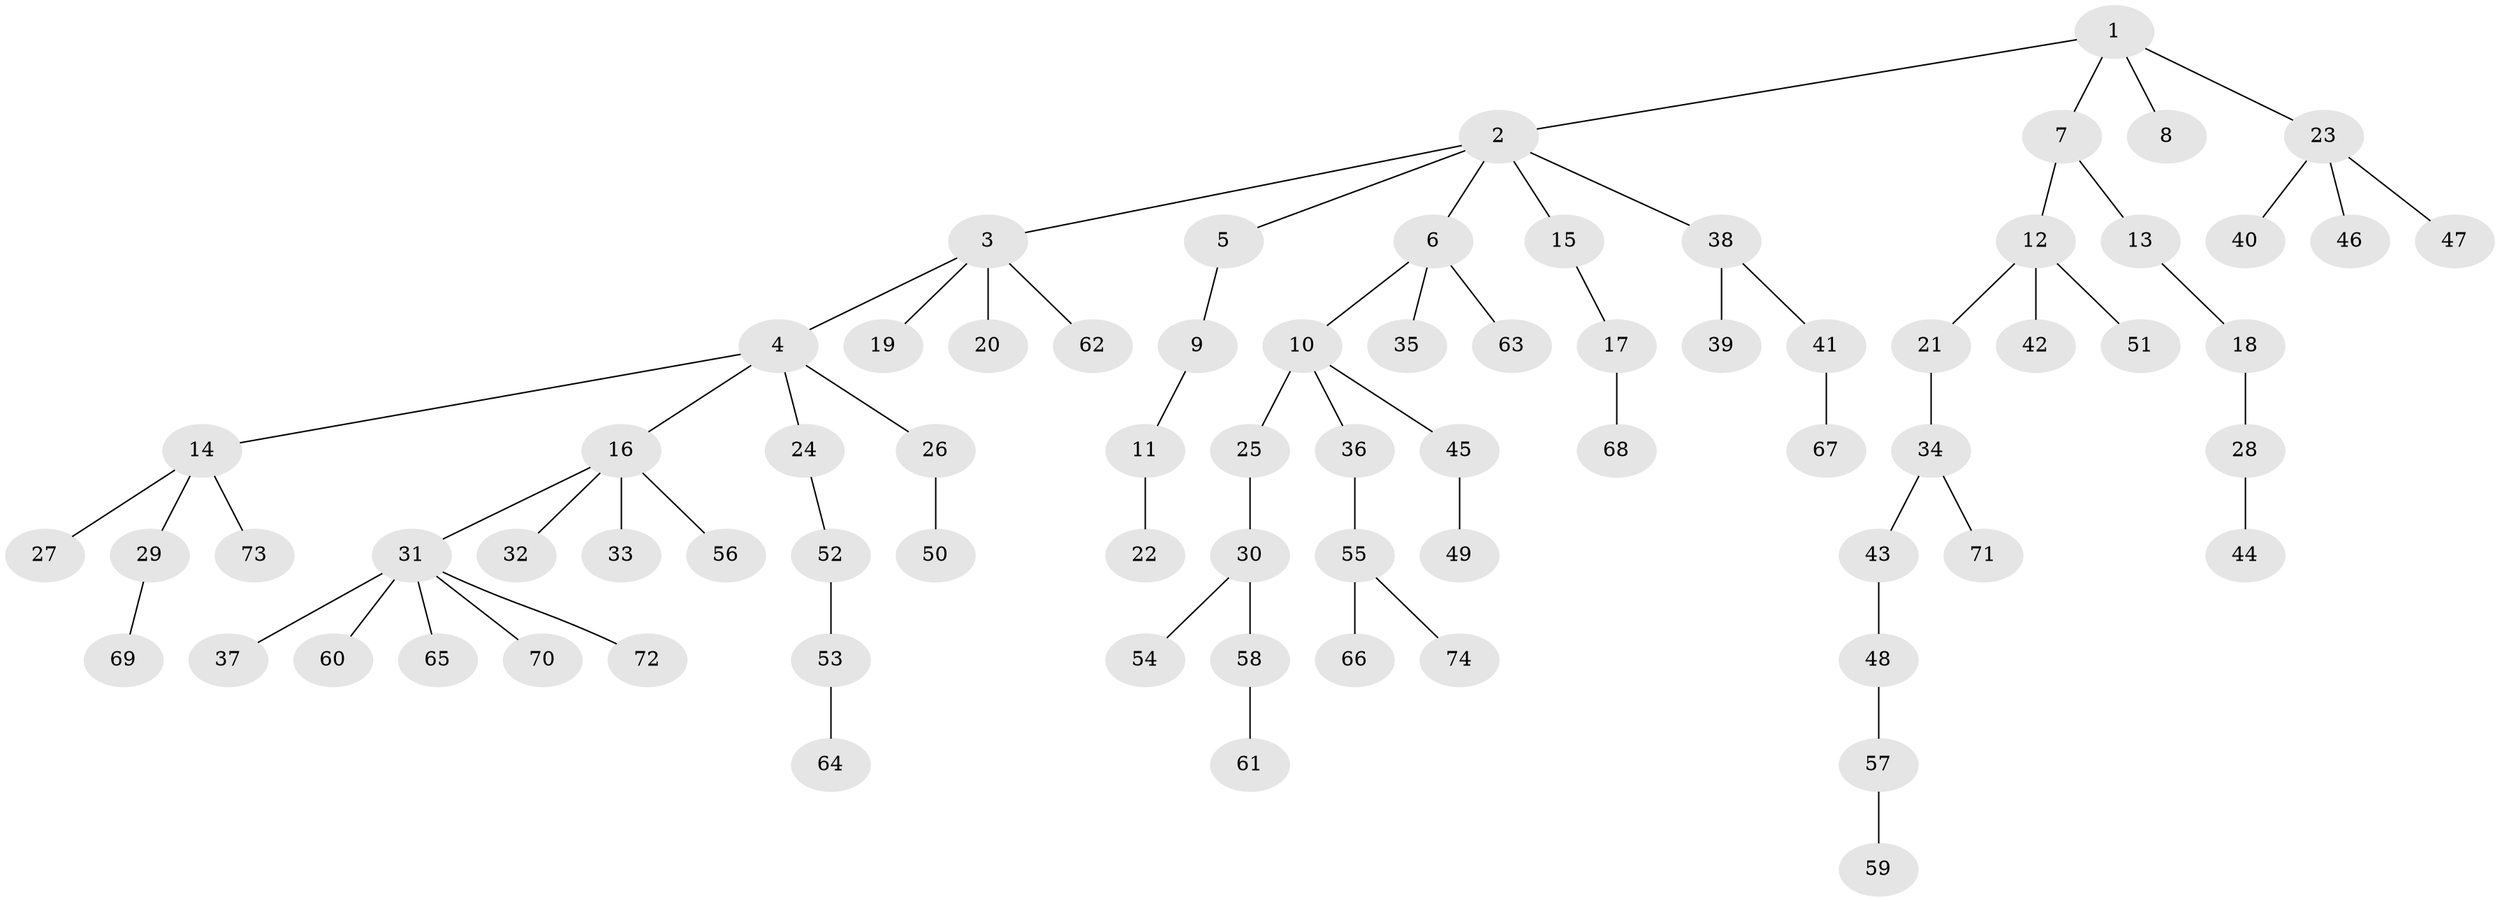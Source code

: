 // Generated by graph-tools (version 1.1) at 2025/11/02/27/25 16:11:27]
// undirected, 74 vertices, 73 edges
graph export_dot {
graph [start="1"]
  node [color=gray90,style=filled];
  1;
  2;
  3;
  4;
  5;
  6;
  7;
  8;
  9;
  10;
  11;
  12;
  13;
  14;
  15;
  16;
  17;
  18;
  19;
  20;
  21;
  22;
  23;
  24;
  25;
  26;
  27;
  28;
  29;
  30;
  31;
  32;
  33;
  34;
  35;
  36;
  37;
  38;
  39;
  40;
  41;
  42;
  43;
  44;
  45;
  46;
  47;
  48;
  49;
  50;
  51;
  52;
  53;
  54;
  55;
  56;
  57;
  58;
  59;
  60;
  61;
  62;
  63;
  64;
  65;
  66;
  67;
  68;
  69;
  70;
  71;
  72;
  73;
  74;
  1 -- 2;
  1 -- 7;
  1 -- 8;
  1 -- 23;
  2 -- 3;
  2 -- 5;
  2 -- 6;
  2 -- 15;
  2 -- 38;
  3 -- 4;
  3 -- 19;
  3 -- 20;
  3 -- 62;
  4 -- 14;
  4 -- 16;
  4 -- 24;
  4 -- 26;
  5 -- 9;
  6 -- 10;
  6 -- 35;
  6 -- 63;
  7 -- 12;
  7 -- 13;
  9 -- 11;
  10 -- 25;
  10 -- 36;
  10 -- 45;
  11 -- 22;
  12 -- 21;
  12 -- 42;
  12 -- 51;
  13 -- 18;
  14 -- 27;
  14 -- 29;
  14 -- 73;
  15 -- 17;
  16 -- 31;
  16 -- 32;
  16 -- 33;
  16 -- 56;
  17 -- 68;
  18 -- 28;
  21 -- 34;
  23 -- 40;
  23 -- 46;
  23 -- 47;
  24 -- 52;
  25 -- 30;
  26 -- 50;
  28 -- 44;
  29 -- 69;
  30 -- 54;
  30 -- 58;
  31 -- 37;
  31 -- 60;
  31 -- 65;
  31 -- 70;
  31 -- 72;
  34 -- 43;
  34 -- 71;
  36 -- 55;
  38 -- 39;
  38 -- 41;
  41 -- 67;
  43 -- 48;
  45 -- 49;
  48 -- 57;
  52 -- 53;
  53 -- 64;
  55 -- 66;
  55 -- 74;
  57 -- 59;
  58 -- 61;
}
